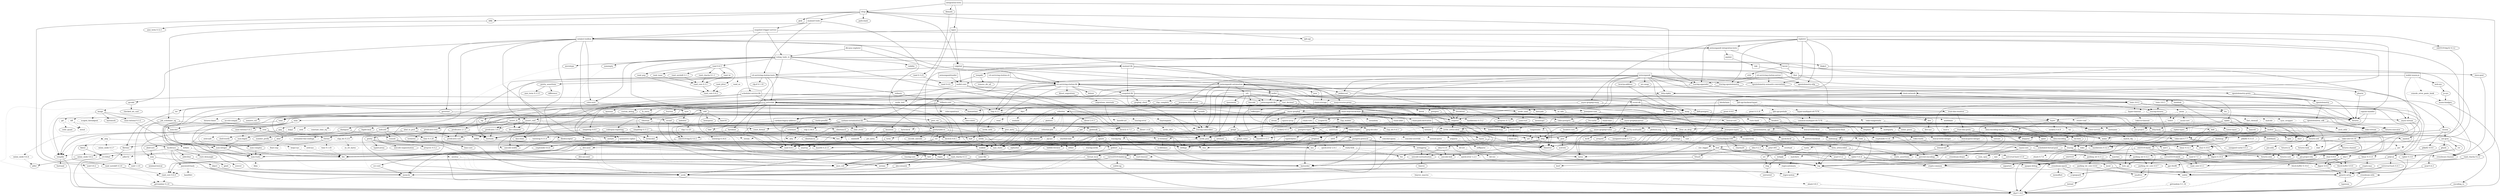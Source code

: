 digraph {
    0 [ label = "catalyst-toolbox" shape = box]
    1 [ label = "chain-addr" shape = box]
    2 [ label = "chain-core" shape = box]
    3 [ label = "chain-ser" shape = box]
    4 [ label = "chain-crypto" shape = box]
    5 [ label = "typed-bytes" shape = box]
    6 [ label = "chain-impl-mockchain" shape = box]
    7 [ label = "cardano-legacy-address" shape = box]
    8 [ label = "chain-time" shape = box]
    9 [ label = "chain-vote" shape = box]
    10 [ label = "imhamt" shape = box]
    11 [ label = "sparse-array" shape = box]
    12 [ label = "chain-storage" shape = box]
    13 [ label = "jcli" shape = box]
    14 [ label = "jormungandr-lib" shape = box]
    15 [ label = "jormungandr-automation" shape = box]
    16 [ label = "jortestkit" shape = box]
    17 [ label = "jormungandr-integration-tests" shape = box]
    18 [ label = "hersir" shape = box]
    19 [ label = "thor" shape = box]
    20 [ label = "loki" shape = box]
    21 [ label = "mjolnir" shape = box]
    22 [ label = "snapshot-lib" shape = box]
    23 [ label = "symmetric-cipher" shape = box]
    24 [ label = "vit-servicing-station-lib" shape = box]
    25 [ label = "event-db" shape = box]
    26 [ label = "vit-servicing-station-tests" shape = box]
    27 [ label = "wallet" shape = box]
    28 [ label = "chain-path-derivation" shape = box]
    29 [ label = "hdkeygen" shape = box]
    30 [ label = "chain-network" shape = box]
    31 [ label = "jormungandrwallet" shape = box]
    32 [ label = "wallet-core" shape = box]
    33 [ label = "wallet-wasm-js" shape = box]
    34 [ label = "jormungandr" shape = box]
    35 [ label = "explorer" shape = box]
    36 [ label = "settings" shape = box]
    37 [ label = "blockchain" shape = box]
    38 [ label = "vit-servicing-station-cli" shape = box]
    39 [ label = "vit-servicing-station-server" shape = box]
    40 [ label = "iapyx" shape = box]
    41 [ label = "valgrind" shape = box]
    42 [ label = "vitup" shape = box]
    43 [ label = "mainnet-lib" shape = box]
    44 [ label = "mainnet-tools" shape = box]
    45 [ label = "scheduler-service-lib" shape = box]
    46 [ label = "signals-handler" shape = box]
    47 [ label = "snapshot-trigger-service" shape = box]
    48 [ label = "voting_tools_rs" shape = box]
    49 [ label = "integration-tests" shape = box]
    50 [ label = "db-sync-explorer" shape = box]
    51 [ label = "assert_fs" ]
    52 [ label = "bech32 0.8.1" ]
    53 [ label = "clap 4.2.1" ]
    54 [ label = "color-eyre" ]
    55 [ label = "csv" ]
    56 [ label = "fraction" ]
    57 [ label = "futures" ]
    58 [ label = "gag" ]
    59 [ label = "governor" ]
    60 [ label = "graphql_client" ]
    61 [ label = "hex" ]
    62 [ label = "image" ]
    63 [ label = "itertools" ]
    64 [ label = "once_cell" ]
    65 [ label = "qrcode" ]
    66 [ label = "quircs" ]
    67 [ label = "rand 0.8.5" ]
    68 [ label = "rand_chacha 0.3.1" ]
    69 [ label = "rayon" ]
    70 [ label = "regex" ]
    71 [ label = "reqwest" ]
    72 [ label = "rust_decimal" ]
    73 [ label = "serde" ]
    74 [ label = "serde_json" ]
    75 [ label = "serde_yaml" ]
    76 [ label = "sscanf" ]
    77 [ label = "thiserror" ]
    78 [ label = "time 0.3.20" ]
    79 [ label = "tokio" ]
    80 [ label = "tracing" ]
    81 [ label = "tracing-subscriber" ]
    82 [ label = "url" ]
    83 [ label = "cryptoxide 0.4.4" ]
    84 [ label = "proptest" ]
    85 [ label = "quickcheck" ]
    86 [ label = "curve25519-dalek-ng" ]
    87 [ label = "ed25519-bip32 0.4.1" ]
    88 [ label = "ed25519-dalek" ]
    89 [ label = "generic-array" ]
    90 [ label = "rand_core 0.6.4" ]
    91 [ label = "sha2 0.10.6" ]
    92 [ label = "lazy_static" ]
    93 [ label = "strum" ]
    94 [ label = "cbor_event" ]
    95 [ label = "const_format" ]
    96 [ label = "criterion" style = dashed]
    97 [ label = "data-pile" ]
    98 [ label = "sled" ]
    99 [ label = "tempfile" ]
    100 [ label = "base64 0.13.1" ]
    101 [ label = "bincode" ]
    102 [ label = "bytes" ]
    103 [ label = "clap_complete" ]
    104 [ label = "gtmpl" ]
    105 [ label = "rpassword" ]
    106 [ label = "http" ]
    107 [ label = "humantime" ]
    108 [ label = "parity-multiaddr" ]
    109 [ label = "serde_with" ]
    110 [ label = "assert_cmd" ]
    111 [ label = "bytesize" ]
    112 [ label = "custom_debug" ]
    113 [ label = "flate2" ]
    114 [ label = "fs_extra" ]
    115 [ label = "json" ]
    116 [ label = "keynesis" ]
    117 [ label = "log" ]
    118 [ label = "netstat2" ]
    119 [ label = "os_info" ]
    120 [ label = "poldercast" ]
    121 [ label = "predicates 2.1.5" ]
    122 [ label = "prost 0.9.0" ]
    123 [ label = "semver" ]
    124 [ label = "sysinfo" ]
    125 [ label = "tar" ]
    126 [ label = "tokio-stream" ]
    127 [ label = "tonic 0.6.2" ]
    128 [ label = "warp" ]
    129 [ label = "zip" ]
    130 [ label = "console" ]
    131 [ label = "dialoguer" ]
    132 [ label = "indicatif" ]
    133 [ label = "sha-1" ]
    134 [ label = "sha2 0.9.9" ]
    135 [ label = "bech32 0.7.3" ]
    136 [ label = "yaml-rust" ]
    137 [ label = "ctrlc" ]
    138 [ label = "slave-pool" ]
    139 [ label = "cocoon" ]
    140 [ label = "dirs" ]
    141 [ label = "serde_test" style = dashed]
    142 [ label = "zeroize" ]
    143 [ label = "diesel 1.4.8" ]
    144 [ label = "diesel_migrations" ]
    145 [ label = "dotenv" ]
    146 [ label = "http-zipkin" ]
    147 [ label = "notify" ]
    148 [ label = "r2d2" ]
    149 [ label = "simplelog 0.8.0" ]
    150 [ label = "tracing-futures" ]
    151 [ label = "bb8" ]
    152 [ label = "bb8-postgres" ]
    153 [ label = "dotenvy" ]
    154 [ label = "tokio-postgres" ]
    155 [ label = "cfg-if 0.1.10" ]
    156 [ label = "chrono" ]
    157 [ label = "dyn-clone" ]
    158 [ label = "fake" ]
    159 [ label = "hyper" ]
    160 [ label = "postgres" ]
    161 [ label = "pretty_assertions" ]
    162 [ label = "rand 0.7.3" ]
    163 [ label = "rand_core 0.5.1" ]
    164 [ label = "refinery" ]
    165 [ label = "hashlink" ]
    166 [ label = "http-body" ]
    167 [ label = "pin-project" ]
    168 [ label = "clear_on_drop" ]
    169 [ label = "console_error_panic_hook" style = dashed]
    170 [ label = "getrandom 0.2.8" ]
    171 [ label = "js-sys" ]
    172 [ label = "wasm-bindgen" ]
    173 [ label = "web-sys" ]
    174 [ label = "arc-swap" ]
    175 [ label = "jsonrpsee-core" ]
    176 [ label = "jsonrpsee-http-server" ]
    177 [ label = "linked-hash-map" ]
    178 [ label = "local-ip-address" ]
    179 [ label = "lru" ]
    180 [ label = "opentelemetry" ]
    181 [ label = "opentelemetry-otlp" ]
    182 [ label = "opentelemetry-semantic-conventions" ]
    183 [ label = "tokio-util 0.6.10" ]
    184 [ label = "tracing-appender" ]
    185 [ label = "tracing-opentelemetry" ]
    186 [ label = "trust-dns-resolver" ]
    187 [ label = "anyhow" ]
    188 [ label = "async-graphql" ]
    189 [ label = "async-graphql-warp" ]
    190 [ label = "futures-channel" ]
    191 [ label = "futures-util" ]
    192 [ label = "ed25519-bip32 0.3.2" ]
    193 [ label = "prettytable-rs" ]
    194 [ label = "warp-reverse-proxy" ]
    195 [ label = "diffy" ]
    196 [ label = "glob" ]
    197 [ label = "ipfs-api" ]
    198 [ label = "path-slash" ]
    199 [ label = "rustls" ]
    200 [ label = "rustls-pemfile" ]
    201 [ label = "tempdir" ]
    202 [ label = "tokio-rustls" ]
    203 [ label = "uuid 0.8.2" ]
    204 [ label = "walkdir" ]
    205 [ label = "blockfrost" ]
    206 [ label = "cardano-serialization-lib" ]
    207 [ label = "pharos" ]
    208 [ label = "job_scheduler_ng" ]
    209 [ label = "num-traits" ]
    210 [ label = "uuid 1.3.0" ]
    211 [ label = "bigdecimal" ]
    212 [ label = "blake2" ]
    213 [ label = "bytekind" ]
    214 [ label = "cddl" ]
    215 [ label = "ciborium" ]
    216 [ label = "dashmap" ]
    217 [ label = "diesel 2.0.3" ]
    218 [ label = "microtype" ]
    219 [ label = "nonempty" ]
    220 [ label = "rand 0.6.5" ]
    221 [ label = "rand_core 0.4.2" ]
    222 [ label = "scheduled-thread-pool" ]
    223 [ label = "validity" ]
    224 [ label = "base64 0.21.0" ]
    225 [ label = "cfg-if 1.0.0" ]
    226 [ label = "libmath" ]
    227 [ label = "rand_chacha 0.2.2" ]
    228 [ label = "anstyle" ]
    229 [ label = "doc-comment" ]
    230 [ label = "globwalk" ]
    231 [ label = "predicates 3.0.2" ]
    232 [ label = "predicates-core" ]
    233 [ label = "predicates-tree" ]
    234 [ label = "clap_builder" ]
    235 [ label = "backtrace" ]
    236 [ label = "color-spantrace" style = dashed]
    237 [ label = "eyre" ]
    238 [ label = "indenter" ]
    239 [ label = "owo-colors" ]
    240 [ label = "tracing-error" style = dashed]
    241 [ label = "csv-core" ]
    242 [ label = "itoa" ]
    243 [ label = "ryu" ]
    244 [ label = "num" ]
    245 [ label = "futures-core" ]
    246 [ label = "futures-executor" ]
    247 [ label = "futures-io" ]
    248 [ label = "futures-sink" ]
    249 [ label = "futures-task" ]
    250 [ label = "filedescriptor" ]
    251 [ label = "futures-timer" style = dashed]
    252 [ label = "no-std-compat" ]
    253 [ label = "nonzero_ext" ]
    254 [ label = "parking_lot 0.12.1" ]
    255 [ label = "smallvec" ]
    256 [ label = "bytemuck" ]
    257 [ label = "byteorder" ]
    258 [ label = "color_quant" ]
    259 [ label = "gif" style = dashed]
    260 [ label = "jpeg-decoder" style = dashed]
    261 [ label = "num-iter" ]
    262 [ label = "num-rational 0.3.2" ]
    263 [ label = "png" style = dashed]
    264 [ label = "scoped_threadpool" style = dashed]
    265 [ label = "tiff" style = dashed]
    266 [ label = "either" ]
    267 [ label = "checked_int_cast" ]
    268 [ label = "ppv-lite86" ]
    269 [ label = "rayon-core" ]
    270 [ label = "aho-corasick" ]
    271 [ label = "memchr" ]
    272 [ label = "regex-syntax" ]
    273 [ label = "mime_guess" ]
    274 [ label = "serde_urlencoded" ]
    275 [ label = "tower-service" ]
    276 [ label = "arrayvec 0.7.2" ]
    277 [ label = "borsh" style = dashed]
    278 [ label = "bytecheck" style = dashed]
    279 [ label = "rkyv" style = dashed]
    280 [ label = "indexmap" ]
    281 [ label = "time-core" ]
    282 [ label = "mio" style = dashed]
    283 [ label = "num_cpus" ]
    284 [ label = "pin-project-lite" ]
    285 [ label = "tracing-core" ]
    286 [ label = "matchers" style = dashed]
    287 [ label = "nu-ansi-term" style = dashed]
    288 [ label = "sharded-slab" style = dashed]
    289 [ label = "thread_local" ]
    290 [ label = "tracing-log" style = dashed]
    291 [ label = "tracing-serde" style = dashed]
    292 [ label = "form_urlencoded" ]
    293 [ label = "idna 0.3.0" ]
    294 [ label = "percent-encoding" ]
    295 [ label = "bit-set" style = dashed]
    296 [ label = "bitflags" ]
    297 [ label = "quick-error 2.0.1" style = dashed]
    298 [ label = "rand_xorshift 0.3.0" ]
    299 [ label = "rusty-fork" style = dashed]
    300 [ label = "unarray" ]
    301 [ label = "env_logger" style = dashed]
    302 [ label = "digest 0.9.0" ]
    303 [ label = "subtle-ng" ]
    304 [ label = "curve25519-dalek" ]
    305 [ label = "ed25519" ]
    306 [ label = "typenum" ]
    307 [ label = "digest 0.10.6" ]
    308 [ label = "atty" style = dashed]
    309 [ label = "cast" style = dashed]
    310 [ label = "clap 2.34.0" style = dashed]
    311 [ label = "criterion-plot" style = dashed]
    312 [ label = "oorandom" style = dashed]
    313 [ label = "plotters" style = dashed]
    314 [ label = "serde_cbor" style = dashed]
    315 [ label = "tinytemplate" style = dashed]
    316 [ label = "memmap2" ]
    317 [ label = "crc32fast" ]
    318 [ label = "crossbeam-epoch" ]
    319 [ label = "crossbeam-utils" ]
    320 [ label = "fxhash" ]
    321 [ label = "libc" ]
    322 [ label = "parking_lot 0.11.2" ]
    323 [ label = "fastrand" ]
    324 [ label = "gtmpl_value" ]
    325 [ label = "fnv" ]
    326 [ label = "arrayref" ]
    327 [ label = "bs58" ]
    328 [ label = "data-encoding" ]
    329 [ label = "multihash" ]
    330 [ label = "static_assertions" ]
    331 [ label = "unsigned-varint 0.7.1" ]
    332 [ label = "bstr" ]
    333 [ label = "wait-timeout" ]
    334 [ label = "miniz_oxide 0.6.2" ]
    335 [ label = "cryptoxide 0.3.6" ]
    336 [ label = "difflib" style = dashed]
    337 [ label = "float-cmp" style = dashed]
    338 [ label = "normalize-line-endings" style = dashed]
    339 [ label = "filetime" ]
    340 [ label = "tokio-util 0.7.7" ]
    341 [ label = "async-stream" ]
    342 [ label = "h2" style = dashed]
    343 [ label = "hyper-timeout" style = dashed]
    344 [ label = "tower" style = dashed]
    345 [ label = "tower-layer" ]
    346 [ label = "headers" ]
    347 [ label = "mime" ]
    348 [ label = "multiparty" style = dashed]
    349 [ label = "scoped-tls" ]
    350 [ label = "tokio-tungstenite" style = dashed]
    351 [ label = "aes" style = dashed]
    352 [ label = "bzip2" style = dashed]
    353 [ label = "constant_time_eq" style = dashed]
    354 [ label = "hmac 0.12.1" ]
    355 [ label = "pbkdf2 0.11.0" style = dashed]
    356 [ label = "sha1" ]
    357 [ label = "zstd" style = dashed]
    358 [ label = "unicode-width" ]
    359 [ label = "shell-words" ]
    360 [ label = "number_prefix" ]
    361 [ label = "block-buffer 0.9.0" ]
    362 [ label = "opaque-debug" ]
    363 [ label = "crossbeam-channel" ]
    364 [ label = "aes-gcm" ]
    365 [ label = "chacha20poly1305" ]
    366 [ label = "hmac 0.11.0" ]
    367 [ label = "pbkdf2 0.9.0" ]
    368 [ label = "dirs-sys" ]
    369 [ label = "pq-sys" style = dashed]
    370 [ label = "migrations_internals" ]
    371 [ label = "zipkin" ]
    372 [ label = "termcolor" ]
    373 [ label = "fallible-iterator" ]
    374 [ label = "phf" ]
    375 [ label = "postgres-protocol" ]
    376 [ label = "postgres-types" ]
    377 [ label = "socket2 0.5.1" ]
    378 [ label = "num-integer" ]
    379 [ label = "time 0.1.45" style = dashed]
    380 [ label = "httparse" ]
    381 [ label = "httpdate" ]
    382 [ label = "socket2 0.4.9" style = dashed]
    383 [ label = "want" ]
    384 [ label = "ansi_term 0.11.0" ]
    385 [ label = "difference" ]
    386 [ label = "getrandom 0.1.16" style = dashed]
    387 [ label = "refinery-core" ]
    388 [ label = "hashbrown 0.12.3" ]
    389 [ label = "beef" ]
    390 [ label = "jsonrpsee-types" ]
    391 [ label = "rustc-hash" style = dashed]
    392 [ label = "globset" ]
    393 [ label = "unicase" ]
    394 [ label = "opentelemetry_api" ]
    395 [ label = "opentelemetry_sdk" ]
    396 [ label = "opentelemetry-proto" ]
    397 [ label = "prost 0.11.8" style = dashed]
    398 [ label = "tonic 0.8.3" style = dashed]
    399 [ label = "slab" style = dashed]
    400 [ label = "lru-cache" ]
    401 [ label = "resolv-conf" style = dashed]
    402 [ label = "trust-dns-proto" ]
    403 [ label = "async-graphql-parser" ]
    404 [ label = "async-graphql-value" ]
    405 [ label = "fast_chemail" style = dashed]
    406 [ label = "multer" ]
    407 [ label = "pin-utils" ]
    408 [ label = "encode_unicode" ]
    409 [ label = "is-terminal" ]
    410 [ label = "term" ]
    411 [ label = "ansi_term 0.12.1" ]
    412 [ label = "ipfs-api-backend-hyper" style = dashed]
    413 [ label = "ring" ]
    414 [ label = "sct" ]
    415 [ label = "webpki" ]
    416 [ label = "rand 0.4.6" ]
    417 [ label = "remove_dir_all" ]
    418 [ label = "same-file" ]
    419 [ label = "toml" ]
    420 [ label = "num-bigint" ]
    421 [ label = "schemars" ]
    422 [ label = "cron" ]
    423 [ label = "libm" style = dashed]
    424 [ label = "abnf_to_pest" ]
    425 [ label = "base16" ]
    426 [ label = "base64-url" style = dashed]
    427 [ label = "clap 3.2.23" style = dashed]
    428 [ label = "codespan-reporting" ]
    429 [ label = "hexf-parse" ]
    430 [ label = "lexical-core" ]
    431 [ label = "pest_meta" ]
    432 [ label = "pest_vm" ]
    433 [ label = "simplelog 0.11.2" ]
    434 [ label = "uriparse" style = dashed]
    435 [ label = "ciborium-io" ]
    436 [ label = "ciborium-ll" ]
    437 [ label = "lock_api" ]
    438 [ label = "parking_lot_core 0.9.7" ]
    439 [ label = "secrecy" style = dashed]
    440 [ label = "rand_chacha 0.1.1" ]
    441 [ label = "rand_hc" ]
    442 [ label = "rand_isaac" ]
    443 [ label = "rand_jitter" ]
    444 [ label = "rand_os" style = dashed]
    445 [ label = "rand_pcg" ]
    446 [ label = "rand_xorshift 0.1.1" ]
    447 [ label = "rand 0.3.23" ]
    448 [ label = "ignore" ]
    449 [ label = "termtree" ]
    450 [ label = "anstream" style = dashed]
    451 [ label = "clap_lex 0.4.1" ]
    452 [ label = "strsim" style = dashed]
    453 [ label = "addr2line" ]
    454 [ label = "object" ]
    455 [ label = "rustc-demangle" ]
    456 [ label = "num-complex" ]
    457 [ label = "num-rational 0.4.1" ]
    458 [ label = "weezl" style = dashed]
    459 [ label = "deflate" style = dashed]
    460 [ label = "miniz_oxide 0.3.7" style = dashed]
    461 [ label = "miniz_oxide 0.4.4" style = dashed]
    462 [ label = "crossbeam-deque" ]
    463 [ label = "hashbrown 0.13.2" style = dashed]
    464 [ label = "ptr_meta" style = dashed]
    465 [ label = "simdutf8" style = dashed]
    466 [ label = "rend" style = dashed]
    467 [ label = "seahash" style = dashed]
    468 [ label = "regex-automata" style = dashed]
    469 [ label = "overload" style = dashed]
    470 [ label = "unicode-bidi" ]
    471 [ label = "unicode-normalization" ]
    472 [ label = "bit-vec" style = dashed]
    473 [ label = "quick-error 1.2.3" style = dashed]
    474 [ label = "subtle" ]
    475 [ label = "signature" ]
    476 [ label = "block-buffer 0.10.4" style = dashed]
    477 [ label = "crypto-common" ]
    478 [ label = "textwrap 0.11.0" style = dashed]
    479 [ label = "plotters-backend" style = dashed]
    480 [ label = "plotters-svg" style = dashed]
    481 [ label = "half" ]
    482 [ label = "memoffset" ]
    483 [ label = "scopeguard" ]
    484 [ label = "instant" ]
    485 [ label = "parking_lot_core 0.8.6" ]
    486 [ label = "unsigned-varint 0.5.1" ]
    487 [ label = "adler" ]
    488 [ label = "tokio-io-timeout" style = dashed]
    489 [ label = "headers-core" ]
    490 [ label = "try-lock" ]
    491 [ label = "tungstenite" style = dashed]
    492 [ label = "cipher 0.3.0" ]
    493 [ label = "bzip2-sys" style = dashed]
    494 [ label = "password-hash" style = dashed]
    495 [ label = "zstd-safe" style = dashed]
    496 [ label = "aead 0.4.3" ]
    497 [ label = "ctr" ]
    498 [ label = "ghash" ]
    499 [ label = "aead 0.5.2" ]
    500 [ label = "chacha20" ]
    501 [ label = "cipher 0.4.4" ]
    502 [ label = "poly1305" ]
    503 [ label = "crypto-mac" ]
    504 [ label = "lazycell" ]
    505 [ label = "zipkin-types" ]
    506 [ label = "phf_shared" ]
    507 [ label = "md-5" ]
    508 [ label = "stringprep" ]
    509 [ label = "siphasher" ]
    510 [ label = "ahash 0.7.6" style = dashed]
    511 [ label = "axum" style = dashed]
    512 [ label = "hostname" style = dashed]
    513 [ label = "idna 0.2.3" ]
    514 [ label = "ipnet" ]
    515 [ label = "tinyvec" ]
    516 [ label = "pest" ]
    517 [ label = "ascii_utils" style = dashed]
    518 [ label = "encoding_rs" ]
    519 [ label = "spin" ]
    520 [ label = "io-lifetimes" ]
    521 [ label = "dirs-next" ]
    522 [ label = "hyper-multipart-rfc7578" style = dashed]
    523 [ label = "ipfs-api-prelude" style = dashed]
    524 [ label = "untrusted" ]
    525 [ label = "nom" ]
    526 [ label = "abnf" ]
    527 [ label = "pretty" ]
    528 [ label = "clap_lex 0.2.4" style = dashed]
    529 [ label = "textwrap 0.16.0" style = dashed]
    530 [ label = "lexical-parse-float" style = dashed]
    531 [ label = "lexical-parse-integer" style = dashed]
    532 [ label = "lexical-util" ]
    533 [ label = "lexical-write-float" style = dashed]
    534 [ label = "lexical-write-integer" style = dashed]
    535 [ label = "rand_core 0.3.1" ]
    536 [ label = "anstyle-parse" style = dashed]
    537 [ label = "concolor-override" style = dashed]
    538 [ label = "concolor-query" style = dashed]
    539 [ label = "utf8parse" style = dashed]
    540 [ label = "gimli" ]
    541 [ label = "adler32" style = dashed]
    542 [ label = "ahash 0.8.3" style = dashed]
    543 [ label = "utf-8" style = dashed]
    544 [ label = "base64ct" style = dashed]
    545 [ label = "zstd-sys" style = dashed]
    546 [ label = "polyval" ]
    547 [ label = "inout" ]
    548 [ label = "universal-hash 0.5.0" ]
    549 [ label = "axum-core" style = dashed]
    550 [ label = "matchit" style = dashed]
    551 [ label = "sync_wrapper" style = dashed]
    552 [ label = "match_cfg" style = dashed]
    553 [ label = "matches" ]
    554 [ label = "tinyvec_macros" style = dashed]
    555 [ label = "ucd-trie" ]
    556 [ label = "dirs-sys-next" ]
    557 [ label = "common-multipart-rfc7578" style = dashed]
    558 [ label = "multibase" style = dashed]
    559 [ label = "minimal-lexical" ]
    560 [ label = "abnf-core" ]
    561 [ label = "arrayvec 0.5.2" ]
    562 [ label = "typed-arena" ]
    563 [ label = "unicode-segmentation" ]
    564 [ label = "os_str_bytes" style = dashed]
    565 [ label = "universal-hash 0.4.1" ]
    566 [ label = "base-x" style = dashed]
    567 [ label = "data-encoding-macro" style = dashed]
    0 -> 54 [ ]
    0 -> 58 [ ]
    0 -> 59 [ ]
    0 -> 17 [ ]
    0 -> 65 [ ]
    0 -> 66 [ ]
    0 -> 76 [ ]
    0 -> 23 [ ]
    0 -> 24 [ ]
    0 -> 27 [ ]
    1 -> 2 [ ]
    1 -> 4 [ ]
    2 -> 3 [ ]
    3 -> 77 [ ]
    4 -> 52 [ ]
    4 -> 86 [ ]
    4 -> 87 [ ]
    4 -> 88 [ ]
    4 -> 61 [ ]
    4 -> 84 [ style = dotted]
    4 -> 85 [ style = dotted]
    4 -> 69 [ ]
    4 -> 91 [ ]
    4 -> 5 [ ]
    6 -> 7 [ ]
    6 -> 1 [ ]
    6 -> 8 [ ]
    6 -> 9 [ ]
    6 -> 10 [ ]
    6 -> 11 [ ]
    6 -> 93 [ ]
    6 -> 80 [ ]
    7 -> 94 [ ]
    7 -> 87 [ ]
    8 -> 2 [ ]
    8 -> 84 [ style = dotted]
    8 -> 85 [ style = dotted]
    9 -> 2 [ ]
    9 -> 4 [ ]
    9 -> 95 [ ]
    10 -> 84 [ style = dotted]
    10 -> 77 [ ]
    12 -> 96 [ style = dotted]
    12 -> 97 [ ]
    12 -> 90 [ style = dotted]
    12 -> 98 [ ]
    12 -> 99 [ style = dotted]
    12 -> 77 [ ]
    13 -> 101 [ ]
    13 -> 103 [ ]
    13 -> 104 [ ]
    13 -> 14 [ ]
    13 -> 71 [ ]
    13 -> 105 [ ]
    13 -> 75 [ ]
    14 -> 6 [ ]
    14 -> 106 [ ]
    14 -> 107 [ ]
    14 -> 108 [ ]
    14 -> 109 [ ]
    15 -> 110 [ ]
    15 -> 12 [ ]
    15 -> 60 [ ]
    15 -> 13 [ ]
    15 -> 16 [ ]
    15 -> 115 [ ]
    15 -> 118 [ ]
    15 -> 120 [ ]
    15 -> 127 [ ]
    15 -> 81 [ ]
    16 -> 51 [ ]
    16 -> 52 [ ]
    16 -> 111 [ ]
    16 -> 55 [ ]
    16 -> 112 [ ]
    16 -> 131 [ ]
    16 -> 114 [ ]
    16 -> 61 [ ]
    16 -> 107 [ ]
    16 -> 132 [ ]
    16 -> 119 [ ]
    16 -> 121 [ ]
    16 -> 71 [ ]
    16 -> 123 [ ]
    16 -> 75 [ ]
    16 -> 133 [ ]
    16 -> 134 [ ]
    16 -> 124 [ ]
    16 -> 125 [ ]
    16 -> 128 [ ]
    16 -> 129 [ ]
    17 -> 135 [ ]
    17 -> 18 [ ]
    17 -> 21 [ ]
    18 -> 137 [ ]
    18 -> 138 [ ]
    18 -> 19 [ ]
    19 -> 139 [ ]
    19 -> 140 [ ]
    19 -> 15 [ ]
    20 -> 19 [ ]
    21 -> 20 [ ]
    22 -> 56 [ ]
    22 -> 60 [ ]
    22 -> 14 [ ]
    22 -> 71 [ ]
    22 -> 72 [ ]
    22 -> 141 [ style = dotted]
    23 -> 83 [ ]
    23 -> 67 [ ]
    23 -> 77 [ ]
    23 -> 142 [ ]
    24 -> 53 [ ]
    24 -> 144 [ ]
    24 -> 145 [ ]
    24 -> 25 [ ]
    24 -> 146 [ ]
    24 -> 63 [ ]
    24 -> 147 [ ]
    24 -> 149 [ ]
    24 -> 22 [ ]
    24 -> 150 [ ]
    24 -> 81 [ ]
    24 -> 128 [ ]
    25 -> 152 [ ]
    25 -> 153 [ ]
    26 -> 110 [ ]
    26 -> 155 [ ]
    26 -> 157 [ ]
    26 -> 158 [ ]
    26 -> 16 [ ]
    26 -> 161 [ ]
    26 -> 164 [ ]
    26 -> 24 [ ]
    27 -> 165 [ ]
    27 -> 29 [ ]
    27 -> 63 [ ]
    27 -> 14 [ ]
    28 -> 77 [ ]
    29 -> 7 [ ]
    29 -> 1 [ ]
    29 -> 28 [ ]
    30 -> 4 [ ]
    30 -> 57 [ ]
    30 -> 77 [ ]
    30 -> 127 [ ]
    31 -> 32 [ ]
    32 -> 135 [ ]
    32 -> 23 [ ]
    32 -> 27 [ ]
    33 -> 168 [ ]
    33 -> 169 [ style = dotted]
    33 -> 32 [ ]
    33 -> 173 [ ]
    34 -> 174 [ ]
    34 -> 30 [ ]
    34 -> 12 [ ]
    34 -> 53 [ ]
    34 -> 146 [ ]
    34 -> 14 [ ]
    34 -> 176 [ ]
    34 -> 178 [ ]
    34 -> 181 [ ]
    34 -> 182 [ ]
    34 -> 120 [ ]
    34 -> 71 [ ]
    34 -> 75 [ ]
    34 -> 184 [ ]
    34 -> 185 [ ]
    34 -> 186 [ ]
    34 -> 128 [ ]
    35 -> 187 [ ]
    35 -> 189 [ ]
    35 -> 30 [ ]
    35 -> 146 [ ]
    35 -> 17 [ ]
    35 -> 181 [ ]
    35 -> 182 [ ]
    35 -> 184 [ ]
    35 -> 185 [ ]
    36 -> 98 [ ]
    36 -> 77 [ ]
    37 -> 6 [ ]
    37 -> 179 [ ]
    38 -> 55 [ ]
    38 -> 24 [ ]
    39 -> 181 [ ]
    39 -> 182 [ ]
    39 -> 184 [ ]
    39 -> 185 [ ]
    39 -> 24 [ ]
    40 -> 0 [ ]
    40 -> 192 [ ]
    40 -> 193 [ ]
    40 -> 41 [ ]
    41 -> 15 [ ]
    41 -> 26 [ ]
    41 -> 32 [ ]
    41 -> 194 [ ]
    42 -> 195 [ ]
    42 -> 196 [ ]
    42 -> 197 [ ]
    42 -> 44 [ ]
    42 -> 198 [ ]
    42 -> 184 [ ]
    42 -> 203 [ ]
    42 -> 41 [ ]
    43 -> 205 [ ]
    43 -> 206 [ ]
    43 -> 207 [ ]
    43 -> 22 [ ]
    43 -> 201 [ ]
    43 -> 19 [ ]
    44 -> 208 [ ]
    44 -> 193 [ ]
    44 -> 47 [ ]
    44 -> 26 [ ]
    45 -> 156 [ ]
    45 -> 53 [ ]
    45 -> 57 [ ]
    45 -> 16 [ ]
    45 -> 210 [ ]
    46 -> 57 [ ]
    46 -> 79 [ ]
    47 -> 0 [ ]
    47 -> 45 [ ]
    47 -> 46 [ ]
    47 -> 48 [ ]
    48 -> 212 [ ]
    48 -> 213 [ ]
    48 -> 214 [ ]
    48 -> 54 [ ]
    48 -> 216 [ ]
    48 -> 217 [ ]
    48 -> 43 [ ]
    48 -> 218 [ ]
    48 -> 219 [ ]
    48 -> 220 [ ]
    48 -> 223 [ ]
    49 -> 40 [ ]
    49 -> 226 [ ]
    49 -> 227 [ ]
    49 -> 42 [ ]
    50 -> 24 [ ]
    50 -> 48 [ ]
    51 -> 229 [ ]
    51 -> 230 [ ]
    51 -> 231 [ ]
    51 -> 233 [ ]
    51 -> 99 [ ]
    53 -> 234 [ ]
    53 -> 64 [ style = dotted]
    54 -> 235 [ ]
    54 -> 236 [ style = dotted]
    54 -> 237 [ ]
    55 -> 241 [ ]
    55 -> 242 [ ]
    55 -> 243 [ ]
    55 -> 73 [ ]
    56 -> 92 [ style = dotted]
    56 -> 244 [ ]
    57 -> 246 [ style = dotted]
    58 -> 250 [ ]
    58 -> 99 [ ]
    59 -> 57 [ style = dotted]
    59 -> 251 [ style = dotted]
    59 -> 252 [ ]
    59 -> 253 [ ]
    59 -> 254 [ ]
    59 -> 67 [ style = dotted]
    60 -> 74 [ ]
    62 -> 256 [ ]
    62 -> 259 [ style = dotted]
    62 -> 261 [ ]
    62 -> 262 [ ]
    62 -> 263 [ style = dotted]
    62 -> 264 [ style = dotted]
    62 -> 265 [ style = dotted]
    63 -> 266 [ ]
    65 -> 267 [ ]
    65 -> 62 [ style = dotted]
    66 -> 209 [ ]
    66 -> 77 [ ]
    67 -> 68 [ style = dotted]
    68 -> 268 [ ]
    68 -> 90 [ ]
    69 -> 266 [ ]
    69 -> 269 [ ]
    70 -> 270 [ style = dotted]
    70 -> 272 [ ]
    71 -> 224 [ ]
    71 -> 191 [ ]
    71 -> 106 [ ]
    71 -> 273 [ style = dotted]
    71 -> 74 [ style = dotted]
    71 -> 274 [ ]
    71 -> 275 [ ]
    71 -> 82 [ ]
    72 -> 276 [ ]
    72 -> 277 [ style = dotted]
    72 -> 209 [ ]
    72 -> 160 [ style = dotted]
    72 -> 279 [ style = dotted]
    74 -> 242 [ ]
    74 -> 243 [ ]
    74 -> 73 [ ]
    75 -> 280 [ ]
    75 -> 243 [ ]
    75 -> 136 [ ]
    76 -> 95 [ ]
    76 -> 92 [ ]
    76 -> 70 [ ]
    78 -> 242 [ style = dotted]
    78 -> 73 [ style = dotted]
    78 -> 281 [ ]
    79 -> 102 [ style = dotted]
    79 -> 282 [ style = dotted]
    79 -> 283 [ style = dotted]
    79 -> 254 [ style = dotted]
    79 -> 284 [ ]
    80 -> 117 [ style = dotted]
    80 -> 284 [ ]
    80 -> 285 [ ]
    81 -> 286 [ style = dotted]
    81 -> 287 [ style = dotted]
    81 -> 70 [ style = dotted]
    81 -> 74 [ style = dotted]
    81 -> 288 [ style = dotted]
    81 -> 255 [ style = dotted]
    81 -> 289 [ style = dotted]
    81 -> 78 [ style = dotted]
    81 -> 80 [ style = dotted]
    81 -> 290 [ style = dotted]
    81 -> 291 [ style = dotted]
    82 -> 292 [ ]
    82 -> 293 [ ]
    82 -> 73 [ style = dotted]
    84 -> 295 [ style = dotted]
    84 -> 296 [ ]
    84 -> 257 [ ]
    84 -> 92 [ style = dotted]
    84 -> 209 [ ]
    84 -> 297 [ style = dotted]
    84 -> 67 [ ]
    84 -> 298 [ ]
    84 -> 272 [ style = dotted]
    84 -> 299 [ style = dotted]
    84 -> 300 [ ]
    85 -> 301 [ style = dotted]
    85 -> 162 [ ]
    86 -> 257 [ ]
    86 -> 302 [ ]
    86 -> 90 [ ]
    86 -> 303 [ ]
    86 -> 142 [ ]
    87 -> 83 [ ]
    88 -> 304 [ ]
    88 -> 305 [ ]
    88 -> 162 [ style = dotted]
    88 -> 73 [ style = dotted]
    88 -> 134 [ ]
    89 -> 306 [ ]
    90 -> 170 [ style = dotted]
    91 -> 307 [ ]
    96 -> 308 [ style = dashed]
    96 -> 310 [ style = dashed]
    96 -> 311 [ style = dashed]
    96 -> 55 [ style = dashed]
    96 -> 57 [ style = dotted]
    96 -> 92 [ style = dashed]
    96 -> 312 [ style = dashed]
    96 -> 313 [ style = dashed]
    96 -> 69 [ style = dashed]
    96 -> 70 [ style = dashed]
    96 -> 314 [ style = dashed]
    96 -> 315 [ style = dashed]
    96 -> 79 [ style = dotted]
    96 -> 204 [ style = dashed]
    97 -> 316 [ ]
    98 -> 317 [ ]
    98 -> 318 [ ]
    98 -> 320 [ ]
    98 -> 321 [ ]
    98 -> 117 [ ]
    98 -> 322 [ ]
    99 -> 225 [ ]
    99 -> 323 [ ]
    101 -> 73 [ ]
    102 -> 73 [ style = dotted]
    103 -> 53 [ ]
    104 -> 324 [ ]
    104 -> 63 [ ]
    104 -> 92 [ ]
    104 -> 294 [ ]
    105 -> 74 [ ]
    106 -> 102 [ ]
    106 -> 325 [ ]
    106 -> 242 [ ]
    108 -> 326 [ ]
    108 -> 327 [ ]
    108 -> 257 [ ]
    108 -> 328 [ ]
    108 -> 329 [ ]
    108 -> 330 [ ]
    108 -> 331 [ ]
    108 -> 82 [ style = dotted]
    109 -> 100 [ style = dotted]
    109 -> 156 [ style = dotted]
    109 -> 61 [ style = dotted]
    109 -> 280 [ style = dotted]
    109 -> 74 [ style = dotted]
    109 -> 78 [ style = dotted]
    110 -> 332 [ ]
    110 -> 229 [ ]
    110 -> 231 [ ]
    110 -> 233 [ ]
    110 -> 333 [ ]
    113 -> 317 [ ]
    113 -> 334 [ style = dotted]
    116 -> 335 [ ]
    116 -> 61 [ ]
    116 -> 68 [ ]
    116 -> 77 [ ]
    117 -> 225 [ ]
    117 -> 73 [ style = dotted]
    118 -> 296 [ ]
    118 -> 321 [ ]
    118 -> 77 [ ]
    119 -> 117 [ ]
    120 -> 116 [ ]
    120 -> 179 [ ]
    121 -> 336 [ style = dotted]
    121 -> 337 [ style = dotted]
    121 -> 63 [ ]
    121 -> 338 [ style = dotted]
    121 -> 232 [ ]
    121 -> 70 [ style = dotted]
    122 -> 102 [ ]
    123 -> 73 [ style = dotted]
    124 -> 69 [ style = dotted]
    125 -> 339 [ ]
    126 -> 340 [ style = dotted]
    127 -> 341 [ ]
    127 -> 100 [ ]
    127 -> 343 [ style = dotted]
    127 -> 294 [ ]
    127 -> 122 [ style = dotted]
    127 -> 126 [ ]
    127 -> 183 [ ]
    127 -> 344 [ style = dotted]
    127 -> 150 [ style = dotted]
    128 -> 346 [ ]
    128 -> 159 [ ]
    128 -> 273 [ ]
    128 -> 348 [ style = dotted]
    128 -> 167 [ ]
    128 -> 200 [ ]
    128 -> 349 [ ]
    128 -> 74 [ ]
    128 -> 274 [ ]
    128 -> 202 [ style = dotted]
    128 -> 126 [ ]
    128 -> 350 [ style = dotted]
    129 -> 351 [ style = dotted]
    129 -> 257 [ ]
    129 -> 352 [ style = dotted]
    129 -> 353 [ style = dotted]
    129 -> 113 [ style = dotted]
    129 -> 355 [ style = dotted]
    129 -> 356 [ style = dotted]
    129 -> 78 [ style = dotted]
    129 -> 357 [ style = dotted]
    130 -> 92 [ ]
    130 -> 321 [ ]
    130 -> 358 [ style = dotted]
    131 -> 130 [ ]
    131 -> 359 [ ]
    131 -> 99 [ style = dotted]
    131 -> 142 [ style = dotted]
    132 -> 130 [ ]
    132 -> 360 [ ]
    132 -> 70 [ ]
    133 -> 361 [ ]
    133 -> 225 [ ]
    133 -> 302 [ ]
    133 -> 362 [ ]
    134 -> 361 [ ]
    134 -> 225 [ ]
    134 -> 302 [ ]
    134 -> 362 [ ]
    136 -> 177 [ ]
    138 -> 363 [ ]
    139 -> 364 [ ]
    139 -> 365 [ ]
    139 -> 367 [ ]
    139 -> 67 [ ]
    140 -> 368 [ ]
    141 -> 73 [ style = dashed]
    143 -> 296 [ style = dotted]
    143 -> 257 [ ]
    143 -> 156 [ style = dotted]
    143 -> 369 [ style = dotted]
    143 -> 148 [ style = dotted]
    143 -> 74 [ style = dotted]
    144 -> 370 [ ]
    146 -> 106 [ ]
    146 -> 371 [ ]
    147 -> 296 [ ]
    147 -> 363 [ style = dotted]
    147 -> 339 [ ]
    147 -> 321 [ ]
    147 -> 204 [ ]
    148 -> 117 [ ]
    148 -> 222 [ ]
    149 -> 156 [ ]
    149 -> 117 [ ]
    149 -> 372 [ style = dotted]
    150 -> 167 [ style = dotted]
    150 -> 80 [ ]
    151 -> 191 [ ]
    151 -> 79 [ ]
    152 -> 151 [ ]
    152 -> 154 [ ]
    154 -> 191 [ ]
    154 -> 294 [ ]
    154 -> 374 [ ]
    154 -> 376 [ ]
    154 -> 377 [ ]
    154 -> 340 [ ]
    156 -> 378 [ ]
    156 -> 73 [ style = dotted]
    156 -> 379 [ style = dotted]
    158 -> 156 [ style = dotted]
    158 -> 106 [ style = dotted]
    158 -> 67 [ ]
    159 -> 342 [ style = dotted]
    159 -> 166 [ ]
    159 -> 380 [ ]
    159 -> 381 [ ]
    159 -> 382 [ style = dotted]
    159 -> 275 [ ]
    159 -> 383 [ ]
    160 -> 154 [ ]
    161 -> 384 [ ]
    161 -> 385 [ ]
    162 -> 163 [ ]
    163 -> 386 [ style = dotted]
    164 -> 387 [ ]
    165 -> 388 [ ]
    166 -> 106 [ ]
    166 -> 284 [ ]
    169 -> 172 [ style = dashed]
    170 -> 225 [ ]
    171 -> 172 [ ]
    172 -> 225 [ ]
    173 -> 171 [ ]
    175 -> 276 [ style = dotted]
    175 -> 159 [ style = dotted]
    175 -> 390 [ ]
    175 -> 67 [ style = dotted]
    175 -> 391 [ style = dotted]
    176 -> 392 [ ]
    176 -> 175 [ ]
    176 -> 92 [ ]
    176 -> 393 [ ]
    178 -> 77 [ ]
    179 -> 388 [ style = dotted]
    180 -> 395 [ ]
    181 -> 396 [ ]
    182 -> 180 [ ]
    183 -> 245 [ ]
    183 -> 248 [ ]
    183 -> 399 [ style = dotted]
    183 -> 79 [ ]
    184 -> 363 [ ]
    184 -> 81 [ ]
    185 -> 180 [ ]
    185 -> 81 [ ]
    186 -> 400 [ ]
    186 -> 401 [ style = dotted]
    186 -> 402 [ ]
    188 -> 403 [ ]
    188 -> 341 [ ]
    188 -> 100 [ ]
    188 -> 405 [ style = dotted]
    188 -> 406 [ ]
    188 -> 209 [ ]
    188 -> 64 [ ]
    188 -> 70 [ ]
    188 -> 274 [ ]
    188 -> 330 [ ]
    188 -> 99 [ ]
    189 -> 188 [ ]
    189 -> 128 [ ]
    190 -> 245 [ ]
    190 -> 248 [ style = dotted]
    191 -> 190 [ style = dotted]
    191 -> 247 [ style = dotted]
    191 -> 249 [ ]
    191 -> 271 [ style = dotted]
    191 -> 284 [ ]
    191 -> 407 [ ]
    191 -> 399 [ style = dotted]
    192 -> 335 [ ]
    193 -> 55 [ style = dotted]
    193 -> 408 [ ]
    193 -> 409 [ ]
    193 -> 92 [ ]
    193 -> 410 [ ]
    193 -> 358 [ ]
    194 -> 92 [ ]
    194 -> 71 [ ]
    194 -> 128 [ ]
    195 -> 411 [ ]
    197 -> 412 [ style = dotted]
    199 -> 117 [ style = dotted]
    199 -> 414 [ ]
    199 -> 415 [ ]
    200 -> 224 [ ]
    201 -> 416 [ ]
    201 -> 417 [ ]
    202 -> 199 [ ]
    202 -> 79 [ ]
    203 -> 170 [ style = dotted]
    203 -> 73 [ style = dotted]
    204 -> 418 [ ]
    205 -> 57 [ ]
    205 -> 71 [ ]
    205 -> 419 [ ]
    206 -> 135 [ ]
    206 -> 94 [ ]
    206 -> 168 [ ]
    206 -> 87 [ ]
    206 -> 61 [ ]
    206 -> 63 [ ]
    206 -> 177 [ ]
    206 -> 420 [ ]
    206 -> 67 [ ]
    206 -> 421 [ ]
    206 -> 134 [ ]
    207 -> 57 [ ]
    208 -> 422 [ ]
    208 -> 210 [ ]
    209 -> 423 [ style = dotted]
    210 -> 170 [ style = dotted]
    210 -> 73 [ style = dotted]
    211 -> 420 [ ]
    212 -> 307 [ ]
    213 -> 61 [ style = dotted]
    213 -> 73 [ ]
    213 -> 300 [ ]
    214 -> 424 [ ]
    214 -> 425 [ ]
    214 -> 426 [ style = dotted]
    214 -> 215 [ style = dotted]
    214 -> 427 [ style = dotted]
    214 -> 428 [ ]
    214 -> 429 [ ]
    214 -> 430 [ ]
    214 -> 432 [ ]
    214 -> 70 [ ]
    214 -> 74 [ style = dotted]
    214 -> 433 [ ]
    214 -> 434 [ style = dotted]
    215 -> 436 [ ]
    215 -> 73 [ ]
    216 -> 388 [ ]
    216 -> 437 [ ]
    216 -> 64 [ ]
    216 -> 438 [ ]
    217 -> 211 [ style = dotted]
    217 -> 296 [ style = dotted]
    217 -> 257 [ style = dotted]
    217 -> 369 [ style = dotted]
    217 -> 148 [ style = dotted]
    217 -> 74 [ style = dotted]
    218 -> 439 [ style = dotted]
    219 -> 73 [ style = dotted]
    220 -> 440 [ ]
    220 -> 441 [ ]
    220 -> 442 [ ]
    220 -> 443 [ ]
    220 -> 444 [ style = dotted]
    220 -> 445 [ ]
    220 -> 446 [ ]
    222 -> 254 [ ]
    226 -> 447 [ ]
    227 -> 268 [ ]
    227 -> 163 [ ]
    230 -> 296 [ ]
    230 -> 448 [ ]
    231 -> 228 [ ]
    231 -> 336 [ style = dotted]
    231 -> 63 [ ]
    231 -> 232 [ ]
    233 -> 232 [ ]
    233 -> 449 [ ]
    234 -> 450 [ style = dotted]
    234 -> 296 [ ]
    234 -> 451 [ ]
    234 -> 452 [ style = dotted]
    235 -> 453 [ ]
    235 -> 225 [ ]
    235 -> 321 [ ]
    235 -> 334 [ ]
    235 -> 454 [ ]
    235 -> 455 [ ]
    236 -> 239 [ style = dashed]
    236 -> 240 [ style = dashed]
    237 -> 238 [ ]
    237 -> 64 [ ]
    240 -> 81 [ style = dashed]
    241 -> 271 [ ]
    244 -> 456 [ ]
    244 -> 261 [ ]
    244 -> 457 [ ]
    246 -> 191 [ ]
    250 -> 321 [ ]
    250 -> 77 [ ]
    254 -> 437 [ ]
    254 -> 438 [ ]
    259 -> 258 [ style = dashed]
    259 -> 458 [ style = dashed]
    260 -> 69 [ style = dotted]
    261 -> 378 [ ]
    262 -> 378 [ ]
    263 -> 296 [ style = dashed]
    263 -> 317 [ style = dashed]
    263 -> 459 [ style = dotted]
    263 -> 460 [ style = dashed]
    265 -> 260 [ style = dashed]
    265 -> 461 [ style = dashed]
    265 -> 458 [ style = dashed]
    269 -> 363 [ ]
    269 -> 462 [ ]
    269 -> 283 [ ]
    270 -> 271 [ ]
    273 -> 347 [ ]
    273 -> 393 [ ]
    274 -> 292 [ ]
    274 -> 242 [ ]
    274 -> 243 [ ]
    274 -> 73 [ ]
    277 -> 463 [ style = dashed]
    278 -> 464 [ style = dashed]
    278 -> 465 [ style = dotted]
    279 -> 388 [ style = dotted]
    279 -> 466 [ style = dotted]
    279 -> 467 [ style = dashed]
    280 -> 388 [ ]
    280 -> 73 [ style = dotted]
    282 -> 117 [ style = dashed]
    285 -> 64 [ style = dotted]
    286 -> 468 [ style = dashed]
    287 -> 469 [ style = dashed]
    288 -> 92 [ style = dashed]
    289 -> 225 [ ]
    289 -> 64 [ ]
    290 -> 92 [ style = dashed]
    290 -> 117 [ style = dashed]
    290 -> 285 [ style = dashed]
    291 -> 73 [ style = dashed]
    291 -> 285 [ style = dashed]
    292 -> 294 [ ]
    293 -> 470 [ ]
    293 -> 471 [ ]
    295 -> 472 [ style = dashed]
    298 -> 90 [ ]
    299 -> 325 [ style = dashed]
    299 -> 473 [ style = dashed]
    299 -> 99 [ style = dashed]
    299 -> 333 [ style = dotted]
    301 -> 117 [ style = dashed]
    301 -> 70 [ style = dotted]
    302 -> 89 [ ]
    304 -> 257 [ ]
    304 -> 302 [ ]
    304 -> 163 [ ]
    304 -> 474 [ ]
    304 -> 142 [ ]
    305 -> 475 [ ]
    307 -> 476 [ style = dotted]
    307 -> 477 [ ]
    307 -> 474 [ style = dotted]
    310 -> 296 [ style = dashed]
    310 -> 478 [ style = dashed]
    311 -> 309 [ style = dashed]
    311 -> 63 [ style = dashed]
    313 -> 209 [ style = dashed]
    313 -> 480 [ style = dotted]
    314 -> 481 [ style = dashed]
    314 -> 73 [ style = dashed]
    315 -> 74 [ style = dashed]
    317 -> 225 [ ]
    318 -> 319 [ ]
    318 -> 482 [ ]
    318 -> 483 [ ]
    319 -> 225 [ ]
    320 -> 257 [ ]
    322 -> 437 [ ]
    322 -> 485 [ ]
    329 -> 89 [ ]
    329 -> 486 [ ]
    332 -> 271 [ ]
    332 -> 64 [ style = dotted]
    332 -> 468 [ style = dotted]
    332 -> 73 [ style = dotted]
    334 -> 487 [ ]
    337 -> 209 [ style = dotted]
    339 -> 225 [ ]
    340 -> 245 [ ]
    340 -> 248 [ ]
    340 -> 79 [ ]
    340 -> 80 [ style = dotted]
    341 -> 245 [ ]
    341 -> 284 [ ]
    342 -> 191 [ style = dashed]
    342 -> 106 [ style = dashed]
    342 -> 280 [ style = dashed]
    342 -> 340 [ style = dashed]
    343 -> 159 [ style = dashed]
    343 -> 488 [ style = dashed]
    344 -> 191 [ style = dotted]
    344 -> 280 [ style = dotted]
    344 -> 167 [ style = dotted]
    344 -> 67 [ style = dotted]
    344 -> 340 [ style = dotted]
    344 -> 345 [ style = dashed]
    344 -> 275 [ style = dashed]
    346 -> 100 [ ]
    346 -> 296 [ ]
    346 -> 489 [ ]
    346 -> 381 [ ]
    346 -> 347 [ ]
    346 -> 356 [ ]
    348 -> 102 [ style = dashed]
    348 -> 245 [ style = dotted]
    348 -> 380 [ style = dotted]
    348 -> 271 [ style = dotted]
    348 -> 284 [ style = dotted]
    348 -> 490 [ style = dotted]
    350 -> 191 [ style = dashed]
    350 -> 79 [ style = dashed]
    350 -> 491 [ style = dashed]
    351 -> 225 [ style = dashed]
    351 -> 492 [ style = dashed]
    351 -> 362 [ style = dashed]
    352 -> 493 [ style = dashed]
    354 -> 307 [ ]
    355 -> 354 [ style = dotted]
    355 -> 494 [ style = dotted]
    355 -> 91 [ style = dotted]
    356 -> 307 [ ]
    357 -> 495 [ style = dashed]
    361 -> 89 [ ]
    363 -> 319 [ style = dotted]
    364 -> 496 [ ]
    364 -> 351 [ style = dotted]
    364 -> 497 [ ]
    364 -> 498 [ ]
    365 -> 499 [ ]
    365 -> 500 [ ]
    365 -> 502 [ ]
    366 -> 503 [ ]
    366 -> 302 [ ]
    367 -> 366 [ style = dotted]
    367 -> 134 [ style = dotted]
    370 -> 143 [ ]
    371 -> 504 [ ]
    371 -> 117 [ ]
    371 -> 284 [ ]
    371 -> 67 [ ]
    371 -> 505 [ ]
    374 -> 506 [ ]
    375 -> 224 [ ]
    375 -> 257 [ ]
    375 -> 102 [ ]
    375 -> 373 [ ]
    375 -> 354 [ ]
    375 -> 507 [ ]
    375 -> 271 [ ]
    375 -> 67 [ ]
    375 -> 91 [ ]
    375 -> 508 [ ]
    376 -> 375 [ ]
    376 -> 74 [ style = dotted]
    378 -> 209 [ ]
    379 -> 321 [ style = dashed]
    383 -> 117 [ ]
    383 -> 490 [ ]
    386 -> 225 [ style = dashed]
    387 -> 92 [ ]
    387 -> 160 [ style = dotted]
    387 -> 70 [ ]
    387 -> 77 [ ]
    387 -> 78 [ ]
    387 -> 419 [ ]
    387 -> 82 [ ]
    387 -> 204 [ ]
    388 -> 510 [ style = dotted]
    389 -> 73 [ style = dotted]
    390 -> 187 [ ]
    390 -> 389 [ ]
    390 -> 74 [ ]
    390 -> 77 [ ]
    390 -> 80 [ ]
    392 -> 332 [ ]
    392 -> 325 [ ]
    392 -> 117 [ style = dotted]
    392 -> 70 [ ]
    394 -> 325 [ style = dotted]
    394 -> 191 [ ]
    394 -> 280 [ ]
    394 -> 64 [ ]
    394 -> 77 [ ]
    395 -> 363 [ style = dotted]
    395 -> 216 [ style = dotted]
    395 -> 246 [ ]
    395 -> 394 [ ]
    395 -> 294 [ style = dotted]
    395 -> 67 [ style = dotted]
    395 -> 126 [ style = dotted]
    396 -> 57 [ ]
    396 -> 180 [ ]
    396 -> 398 [ style = dotted]
    397 -> 102 [ style = dashed]
    398 -> 341 [ style = dashed]
    398 -> 511 [ style = dotted]
    398 -> 100 [ style = dashed]
    398 -> 343 [ style = dotted]
    398 -> 397 [ style = dotted]
    398 -> 126 [ style = dashed]
    398 -> 150 [ style = dotted]
    400 -> 177 [ ]
    401 -> 512 [ style = dotted]
    401 -> 473 [ style = dashed]
    402 -> 328 [ ]
    402 -> 191 [ ]
    402 -> 513 [ ]
    402 -> 514 [ ]
    402 -> 92 [ ]
    402 -> 67 [ ]
    402 -> 77 [ ]
    402 -> 79 [ style = dotted]
    402 -> 80 [ ]
    402 -> 82 [ ]
    403 -> 404 [ ]
    403 -> 516 [ ]
    404 -> 102 [ ]
    404 -> 280 [ ]
    404 -> 74 [ ]
    405 -> 517 [ style = dashed]
    406 -> 518 [ ]
    406 -> 191 [ ]
    406 -> 106 [ ]
    406 -> 380 [ ]
    406 -> 117 [ ]
    406 -> 347 [ ]
    406 -> 519 [ ]
    409 -> 520 [ ]
    410 -> 521 [ ]
    412 -> 522 [ style = dashed]
    412 -> 523 [ style = dashed]
    413 -> 524 [ ]
    414 -> 413 [ ]
    415 -> 413 [ ]
    419 -> 73 [ ]
    420 -> 378 [ ]
    420 -> 73 [ style = dotted]
    421 -> 157 [ ]
    421 -> 74 [ ]
    422 -> 156 [ ]
    422 -> 525 [ ]
    422 -> 64 [ ]
    424 -> 526 [ ]
    424 -> 280 [ ]
    424 -> 63 [ ]
    424 -> 527 [ ]
    426 -> 100 [ style = dashed]
    427 -> 308 [ style = dotted]
    427 -> 296 [ style = dashed]
    427 -> 528 [ style = dashed]
    427 -> 280 [ style = dashed]
    427 -> 64 [ style = dotted]
    427 -> 452 [ style = dotted]
    427 -> 372 [ style = dotted]
    427 -> 529 [ style = dashed]
    428 -> 372 [ ]
    428 -> 358 [ ]
    430 -> 530 [ style = dotted]
    430 -> 533 [ style = dotted]
    431 -> 64 [ ]
    431 -> 516 [ ]
    432 -> 431 [ ]
    433 -> 156 [ ]
    433 -> 117 [ ]
    433 -> 372 [ style = dotted]
    434 -> 325 [ style = dashed]
    434 -> 92 [ style = dashed]
    436 -> 435 [ ]
    436 -> 481 [ ]
    437 -> 483 [ ]
    438 -> 225 [ ]
    438 -> 255 [ ]
    439 -> 73 [ style = dotted]
    439 -> 142 [ style = dashed]
    440 -> 535 [ ]
    441 -> 535 [ ]
    442 -> 535 [ ]
    443 -> 221 [ ]
    444 -> 221 [ style = dashed]
    445 -> 221 [ ]
    446 -> 535 [ ]
    447 -> 321 [ ]
    447 -> 416 [ ]
    448 -> 392 [ ]
    448 -> 92 [ ]
    448 -> 289 [ ]
    448 -> 204 [ ]
    450 -> 228 [ style = dashed]
    450 -> 536 [ style = dashed]
    450 -> 537 [ style = dotted]
    450 -> 538 [ style = dotted]
    450 -> 409 [ style = dotted]
    453 -> 540 [ ]
    454 -> 271 [ ]
    456 -> 209 [ ]
    456 -> 73 [ style = dotted]
    457 -> 420 [ style = dotted]
    459 -> 541 [ style = dashed]
    459 -> 257 [ style = dashed]
    460 -> 541 [ style = dashed]
    461 -> 487 [ style = dashed]
    462 -> 318 [ style = dotted]
    463 -> 542 [ style = dotted]
    466 -> 278 [ style = dotted]
    468 -> 272 [ style = dotted]
    471 -> 515 [ ]
    476 -> 89 [ style = dashed]
    477 -> 89 [ ]
    477 -> 90 [ style = dotted]
    478 -> 358 [ style = dashed]
    480 -> 479 [ style = dashed]
    484 -> 225 [ ]
    485 -> 484 [ ]
    485 -> 255 [ ]
    488 -> 79 [ style = dashed]
    489 -> 106 [ ]
    491 -> 100 [ style = dotted]
    491 -> 257 [ style = dashed]
    491 -> 106 [ style = dotted]
    491 -> 380 [ style = dotted]
    491 -> 117 [ style = dashed]
    491 -> 67 [ style = dashed]
    491 -> 356 [ style = dotted]
    491 -> 77 [ style = dashed]
    491 -> 82 [ style = dotted]
    491 -> 543 [ style = dashed]
    492 -> 89 [ ]
    493 -> 321 [ style = dashed]
    494 -> 544 [ style = dashed]
    494 -> 90 [ style = dotted]
    494 -> 474 [ style = dashed]
    495 -> 545 [ style = dashed]
    496 -> 89 [ ]
    497 -> 492 [ ]
    498 -> 546 [ ]
    499 -> 477 [ ]
    500 -> 501 [ ]
    501 -> 477 [ ]
    501 -> 547 [ ]
    501 -> 142 [ style = dotted]
    502 -> 362 [ ]
    502 -> 548 [ ]
    503 -> 89 [ ]
    503 -> 474 [ ]
    505 -> 328 [ ]
    506 -> 509 [ ]
    507 -> 307 [ ]
    508 -> 470 [ ]
    508 -> 471 [ ]
    511 -> 549 [ style = dashed]
    511 -> 296 [ style = dashed]
    511 -> 159 [ style = dashed]
    511 -> 550 [ style = dashed]
    511 -> 294 [ style = dashed]
    511 -> 551 [ style = dashed]
    511 -> 344 [ style = dashed]
    512 -> 552 [ style = dashed]
    513 -> 553 [ ]
    513 -> 470 [ ]
    513 -> 471 [ ]
    515 -> 554 [ style = dotted]
    516 -> 77 [ style = dotted]
    516 -> 555 [ ]
    518 -> 225 [ ]
    521 -> 225 [ ]
    521 -> 556 [ ]
    522 -> 557 [ style = dashed]
    522 -> 159 [ style = dashed]
    523 -> 557 [ style = dashed]
    523 -> 140 [ style = dashed]
    523 -> 57 [ style = dashed]
    523 -> 558 [ style = dashed]
    523 -> 108 [ style = dashed]
    523 -> 74 [ style = dashed]
    523 -> 274 [ style = dashed]
    523 -> 183 [ style = dashed]
    523 -> 80 [ style = dashed]
    523 -> 204 [ style = dashed]
    525 -> 271 [ ]
    525 -> 559 [ ]
    526 -> 560 [ ]
    527 -> 561 [ ]
    527 -> 117 [ ]
    527 -> 562 [ ]
    527 -> 563 [ ]
    528 -> 564 [ style = dashed]
    530 -> 531 [ style = dashed]
    531 -> 532 [ style = dashed]
    532 -> 330 [ ]
    533 -> 534 [ style = dashed]
    534 -> 532 [ style = dashed]
    535 -> 221 [ ]
    536 -> 539 [ style = dotted]
    542 -> 225 [ style = dashed]
    545 -> 321 [ style = dashed]
    546 -> 225 [ ]
    546 -> 362 [ ]
    546 -> 565 [ ]
    547 -> 89 [ ]
    548 -> 477 [ ]
    548 -> 474 [ ]
    549 -> 191 [ style = dashed]
    549 -> 166 [ style = dashed]
    549 -> 347 [ style = dashed]
    549 -> 345 [ style = dashed]
    549 -> 275 [ style = dashed]
    557 -> 191 [ style = dashed]
    557 -> 106 [ style = dashed]
    557 -> 273 [ style = dashed]
    557 -> 67 [ style = dashed]
    557 -> 77 [ style = dashed]
    558 -> 566 [ style = dashed]
    558 -> 567 [ style = dashed]
    560 -> 525 [ ]
    565 -> 89 [ ]
    565 -> 474 [ ]
    567 -> 328 [ style = dashed]
}

